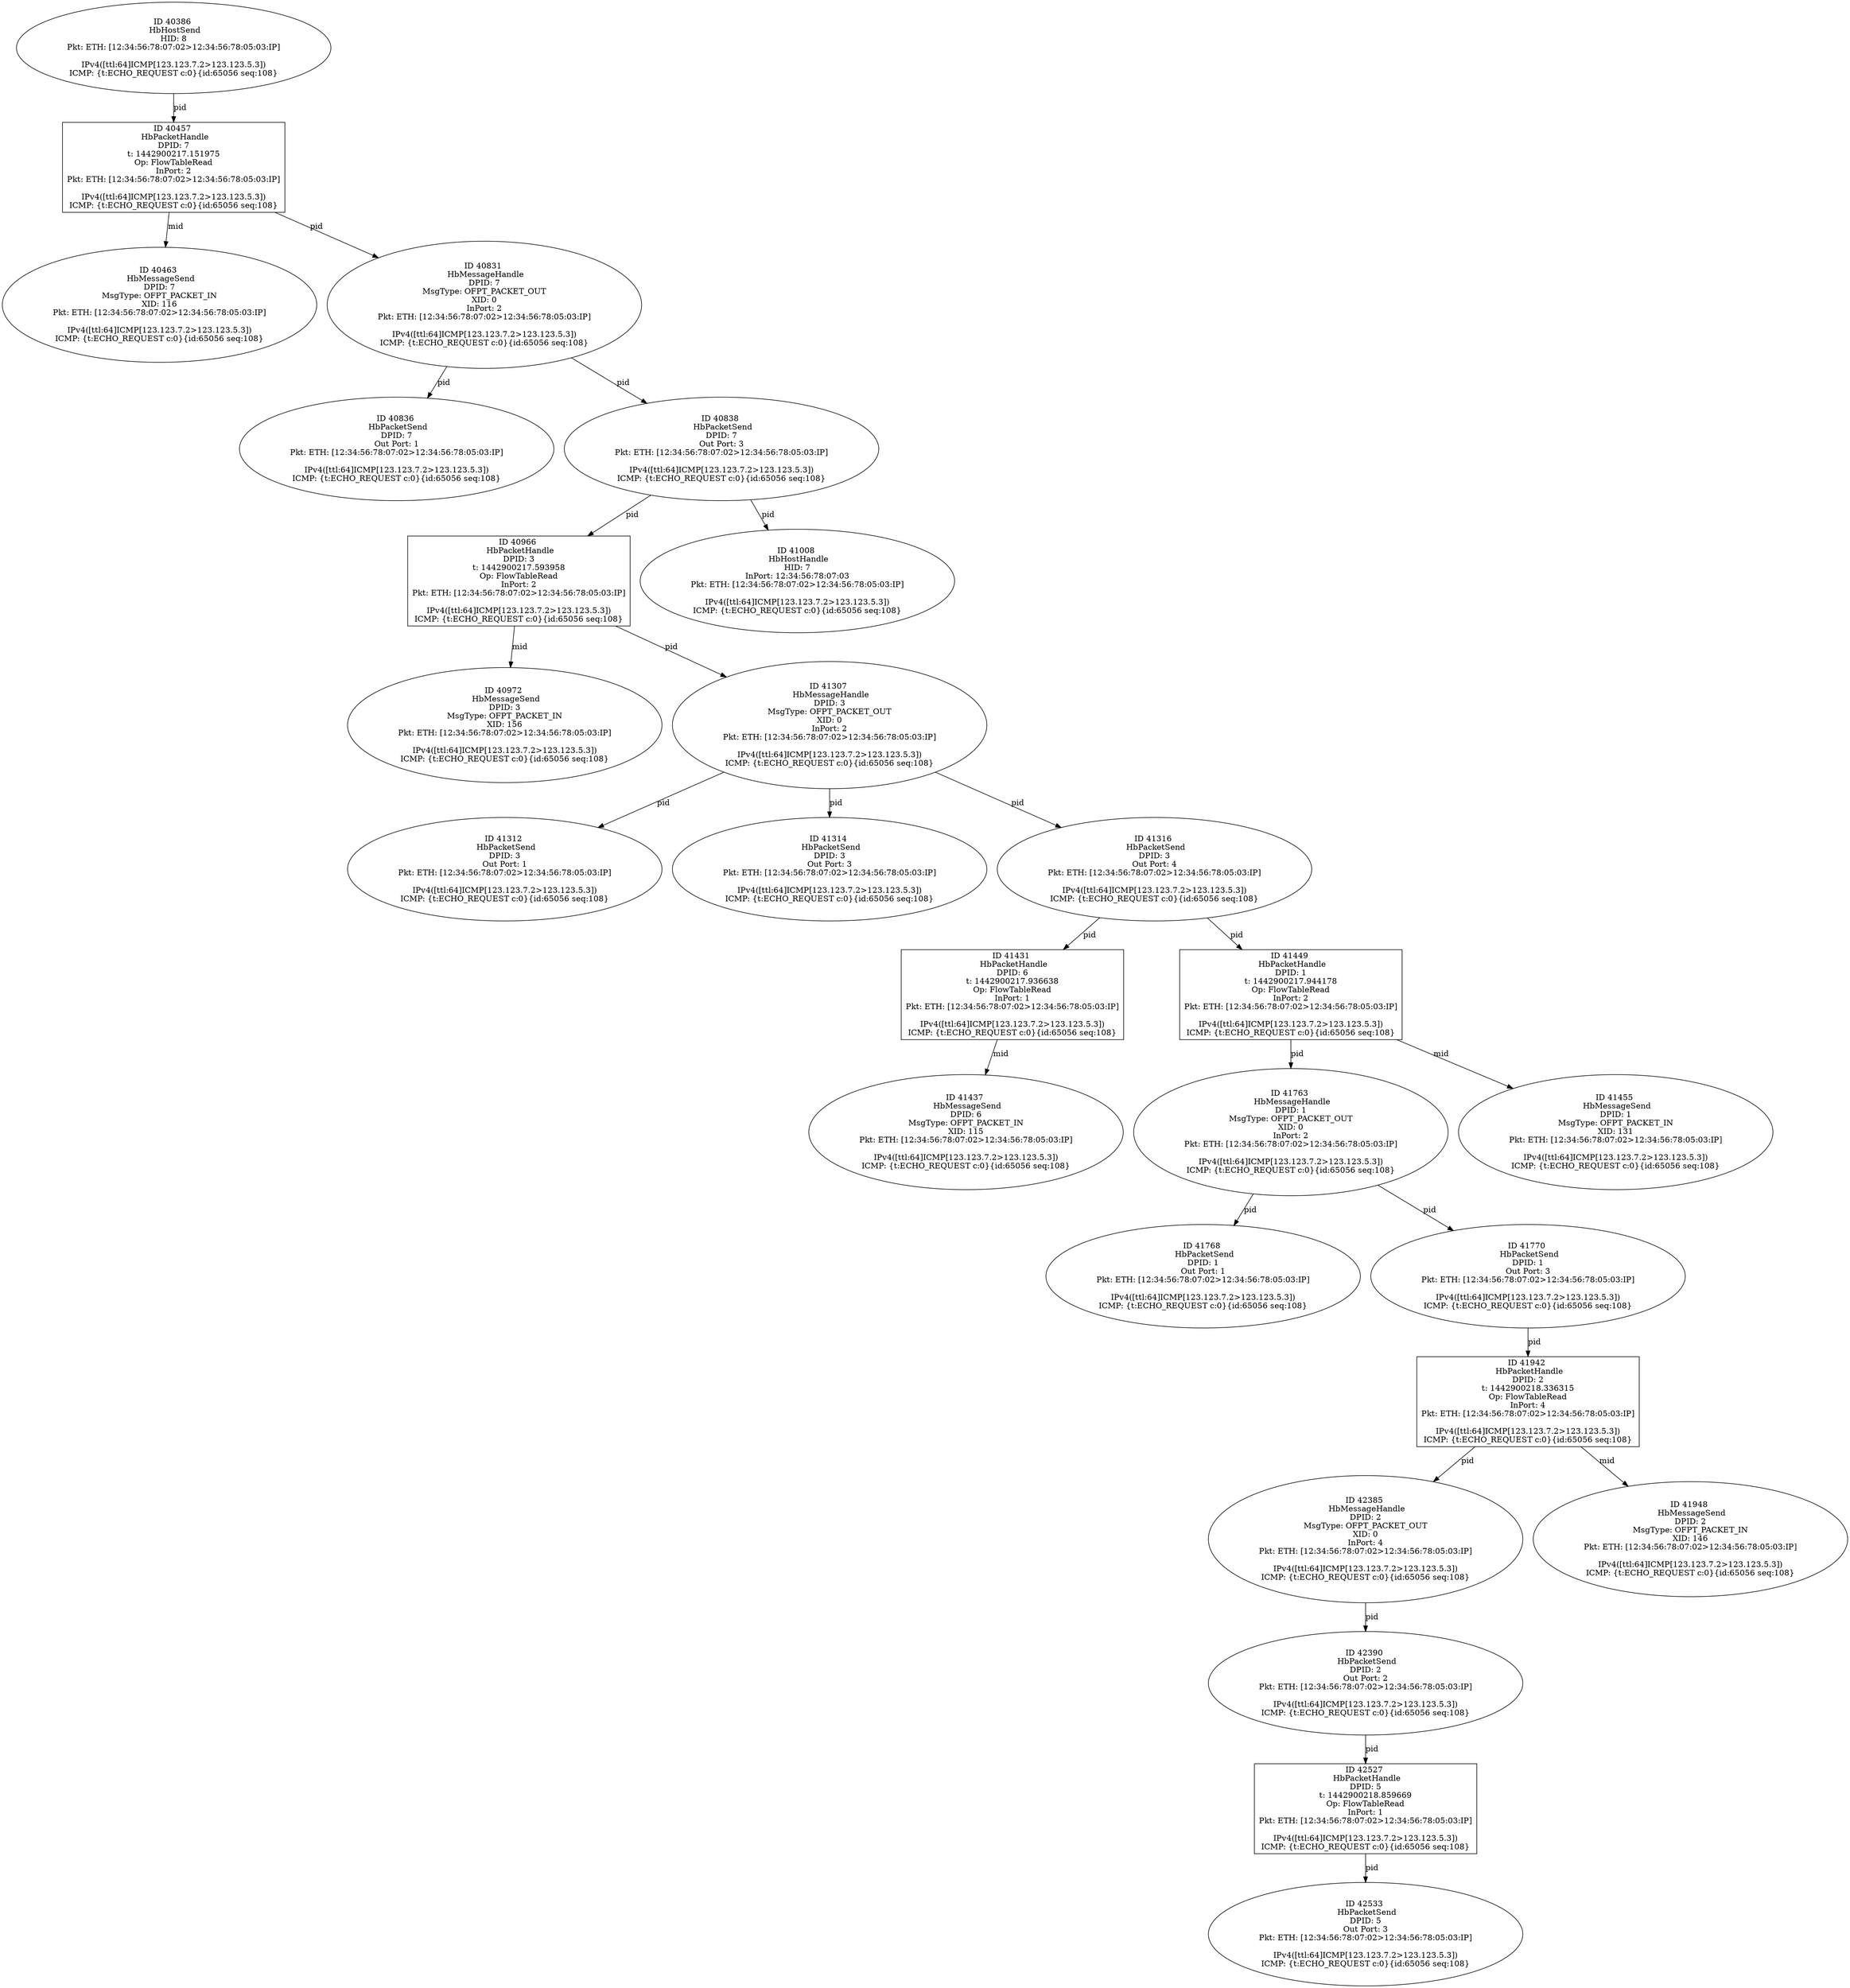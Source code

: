 strict digraph G {
40836 [shape=oval, event=<hb_events.HbPacketSend object at 0x11096f310>, label="ID 40836 
 HbPacketSend
DPID: 7
Out Port: 1
Pkt: ETH: [12:34:56:78:07:02>12:34:56:78:05:03:IP]

IPv4([ttl:64]ICMP[123.123.7.2>123.123.5.3])
ICMP: {t:ECHO_REQUEST c:0}{id:65056 seq:108}"];
40838 [shape=oval, event=<hb_events.HbPacketSend object at 0x11096f550>, label="ID 40838 
 HbPacketSend
DPID: 7
Out Port: 3
Pkt: ETH: [12:34:56:78:07:02>12:34:56:78:05:03:IP]

IPv4([ttl:64]ICMP[123.123.7.2>123.123.5.3])
ICMP: {t:ECHO_REQUEST c:0}{id:65056 seq:108}"];
40457 [shape=box, event=<hb_events.HbPacketHandle object at 0x1108d8a90>, label="ID 40457 
 HbPacketHandle
DPID: 7
t: 1442900217.151975
Op: FlowTableRead
InPort: 2
Pkt: ETH: [12:34:56:78:07:02>12:34:56:78:05:03:IP]

IPv4([ttl:64]ICMP[123.123.7.2>123.123.5.3])
ICMP: {t:ECHO_REQUEST c:0}{id:65056 seq:108}"];
40972 [shape=oval, event=<hb_events.HbMessageSend object at 0x11099b110>, label="ID 40972 
 HbMessageSend
DPID: 3
MsgType: OFPT_PACKET_IN
XID: 156
Pkt: ETH: [12:34:56:78:07:02>12:34:56:78:05:03:IP]

IPv4([ttl:64]ICMP[123.123.7.2>123.123.5.3])
ICMP: {t:ECHO_REQUEST c:0}{id:65056 seq:108}"];
40463 [shape=oval, event=<hb_events.HbMessageSend object at 0x1108e1210>, label="ID 40463 
 HbMessageSend
DPID: 7
MsgType: OFPT_PACKET_IN
XID: 116
Pkt: ETH: [12:34:56:78:07:02>12:34:56:78:05:03:IP]

IPv4([ttl:64]ICMP[123.123.7.2>123.123.5.3])
ICMP: {t:ECHO_REQUEST c:0}{id:65056 seq:108}"];
42385 [shape=oval, event=<hb_events.HbMessageHandle object at 0x110cf3890>, label="ID 42385 
 HbMessageHandle
DPID: 2
MsgType: OFPT_PACKET_OUT
XID: 0
InPort: 4
Pkt: ETH: [12:34:56:78:07:02>12:34:56:78:05:03:IP]

IPv4([ttl:64]ICMP[123.123.7.2>123.123.5.3])
ICMP: {t:ECHO_REQUEST c:0}{id:65056 seq:108}"];
42390 [shape=oval, event=<hb_events.HbPacketSend object at 0x110cf3d90>, label="ID 42390 
 HbPacketSend
DPID: 2
Out Port: 2
Pkt: ETH: [12:34:56:78:07:02>12:34:56:78:05:03:IP]

IPv4([ttl:64]ICMP[123.123.7.2>123.123.5.3])
ICMP: {t:ECHO_REQUEST c:0}{id:65056 seq:108}"];
42527 [shape=box, event=<hb_events.HbPacketHandle object at 0x110d67410>, label="ID 42527 
 HbPacketHandle
DPID: 5
t: 1442900218.859669
Op: FlowTableRead
InPort: 1
Pkt: ETH: [12:34:56:78:07:02>12:34:56:78:05:03:IP]

IPv4([ttl:64]ICMP[123.123.7.2>123.123.5.3])
ICMP: {t:ECHO_REQUEST c:0}{id:65056 seq:108}"];
41763 [shape=oval, event=<hb_events.HbMessageHandle object at 0x110b14b90>, label="ID 41763 
 HbMessageHandle
DPID: 1
MsgType: OFPT_PACKET_OUT
XID: 0
InPort: 2
Pkt: ETH: [12:34:56:78:07:02>12:34:56:78:05:03:IP]

IPv4([ttl:64]ICMP[123.123.7.2>123.123.5.3])
ICMP: {t:ECHO_REQUEST c:0}{id:65056 seq:108}"];
40966 [shape=box, event=<hb_events.HbPacketHandle object at 0x110994990>, label="ID 40966 
 HbPacketHandle
DPID: 3
t: 1442900217.593958
Op: FlowTableRead
InPort: 2
Pkt: ETH: [12:34:56:78:07:02>12:34:56:78:05:03:IP]

IPv4([ttl:64]ICMP[123.123.7.2>123.123.5.3])
ICMP: {t:ECHO_REQUEST c:0}{id:65056 seq:108}"];
41768 [shape=oval, event=<hb_events.HbPacketSend object at 0x110b21510>, label="ID 41768 
 HbPacketSend
DPID: 1
Out Port: 1
Pkt: ETH: [12:34:56:78:07:02>12:34:56:78:05:03:IP]

IPv4([ttl:64]ICMP[123.123.7.2>123.123.5.3])
ICMP: {t:ECHO_REQUEST c:0}{id:65056 seq:108}"];
41770 [shape=oval, event=<hb_events.HbPacketSend object at 0x110b21590>, label="ID 41770 
 HbPacketSend
DPID: 1
Out Port: 3
Pkt: ETH: [12:34:56:78:07:02>12:34:56:78:05:03:IP]

IPv4([ttl:64]ICMP[123.123.7.2>123.123.5.3])
ICMP: {t:ECHO_REQUEST c:0}{id:65056 seq:108}"];
41008 [shape=oval, event=<hb_events.HbHostHandle object at 0x1109aaad0>, label="ID 41008 
 HbHostHandle
HID: 7
InPort: 12:34:56:78:07:03
Pkt: ETH: [12:34:56:78:07:02>12:34:56:78:05:03:IP]

IPv4([ttl:64]ICMP[123.123.7.2>123.123.5.3])
ICMP: {t:ECHO_REQUEST c:0}{id:65056 seq:108}"];
40386 [shape=oval, event=<hb_events.HbHostSend object at 0x1108cc690>, label="ID 40386 
 HbHostSend
HID: 8
Pkt: ETH: [12:34:56:78:07:02>12:34:56:78:05:03:IP]

IPv4([ttl:64]ICMP[123.123.7.2>123.123.5.3])
ICMP: {t:ECHO_REQUEST c:0}{id:65056 seq:108}"];
41942 [shape=box, event=<hb_events.HbPacketHandle object at 0x110b89b50>, label="ID 41942 
 HbPacketHandle
DPID: 2
t: 1442900218.336315
Op: FlowTableRead
InPort: 4
Pkt: ETH: [12:34:56:78:07:02>12:34:56:78:05:03:IP]

IPv4([ttl:64]ICMP[123.123.7.2>123.123.5.3])
ICMP: {t:ECHO_REQUEST c:0}{id:65056 seq:108}"];
41431 [shape=box, event=<hb_events.HbPacketHandle object at 0x110a62590>, label="ID 41431 
 HbPacketHandle
DPID: 6
t: 1442900217.936638
Op: FlowTableRead
InPort: 1
Pkt: ETH: [12:34:56:78:07:02>12:34:56:78:05:03:IP]

IPv4([ttl:64]ICMP[123.123.7.2>123.123.5.3])
ICMP: {t:ECHO_REQUEST c:0}{id:65056 seq:108}"];
41307 [shape=oval, event=<hb_events.HbMessageHandle object at 0x110a2f690>, label="ID 41307 
 HbMessageHandle
DPID: 3
MsgType: OFPT_PACKET_OUT
XID: 0
InPort: 2
Pkt: ETH: [12:34:56:78:07:02>12:34:56:78:05:03:IP]

IPv4([ttl:64]ICMP[123.123.7.2>123.123.5.3])
ICMP: {t:ECHO_REQUEST c:0}{id:65056 seq:108}"];
41948 [shape=oval, event=<hb_events.HbMessageSend object at 0x110b97c10>, label="ID 41948 
 HbMessageSend
DPID: 2
MsgType: OFPT_PACKET_IN
XID: 146
Pkt: ETH: [12:34:56:78:07:02>12:34:56:78:05:03:IP]

IPv4([ttl:64]ICMP[123.123.7.2>123.123.5.3])
ICMP: {t:ECHO_REQUEST c:0}{id:65056 seq:108}"];
41437 [shape=oval, event=<hb_events.HbMessageSend object at 0x110a62d50>, label="ID 41437 
 HbMessageSend
DPID: 6
MsgType: OFPT_PACKET_IN
XID: 115
Pkt: ETH: [12:34:56:78:07:02>12:34:56:78:05:03:IP]

IPv4([ttl:64]ICMP[123.123.7.2>123.123.5.3])
ICMP: {t:ECHO_REQUEST c:0}{id:65056 seq:108}"];
42533 [shape=oval, event=<hb_events.HbPacketSend object at 0x110d74b10>, label="ID 42533 
 HbPacketSend
DPID: 5
Out Port: 3
Pkt: ETH: [12:34:56:78:07:02>12:34:56:78:05:03:IP]

IPv4([ttl:64]ICMP[123.123.7.2>123.123.5.3])
ICMP: {t:ECHO_REQUEST c:0}{id:65056 seq:108}"];
41312 [shape=oval, event=<hb_events.HbPacketSend object at 0x110a2fb90>, label="ID 41312 
 HbPacketSend
DPID: 3
Out Port: 1
Pkt: ETH: [12:34:56:78:07:02>12:34:56:78:05:03:IP]

IPv4([ttl:64]ICMP[123.123.7.2>123.123.5.3])
ICMP: {t:ECHO_REQUEST c:0}{id:65056 seq:108}"];
41314 [shape=oval, event=<hb_events.HbPacketSend object at 0x110a2fdd0>, label="ID 41314 
 HbPacketSend
DPID: 3
Out Port: 3
Pkt: ETH: [12:34:56:78:07:02>12:34:56:78:05:03:IP]

IPv4([ttl:64]ICMP[123.123.7.2>123.123.5.3])
ICMP: {t:ECHO_REQUEST c:0}{id:65056 seq:108}"];
41316 [shape=oval, event=<hb_events.HbPacketSend object at 0x110a33050>, label="ID 41316 
 HbPacketSend
DPID: 3
Out Port: 4
Pkt: ETH: [12:34:56:78:07:02>12:34:56:78:05:03:IP]

IPv4([ttl:64]ICMP[123.123.7.2>123.123.5.3])
ICMP: {t:ECHO_REQUEST c:0}{id:65056 seq:108}"];
41449 [shape=box, event=<hb_events.HbPacketHandle object at 0x110a6abd0>, label="ID 41449 
 HbPacketHandle
DPID: 1
t: 1442900217.944178
Op: FlowTableRead
InPort: 2
Pkt: ETH: [12:34:56:78:07:02>12:34:56:78:05:03:IP]

IPv4([ttl:64]ICMP[123.123.7.2>123.123.5.3])
ICMP: {t:ECHO_REQUEST c:0}{id:65056 seq:108}"];
41455 [shape=oval, event=<hb_events.HbMessageSend object at 0x110a71ad0>, label="ID 41455 
 HbMessageSend
DPID: 1
MsgType: OFPT_PACKET_IN
XID: 131
Pkt: ETH: [12:34:56:78:07:02>12:34:56:78:05:03:IP]

IPv4([ttl:64]ICMP[123.123.7.2>123.123.5.3])
ICMP: {t:ECHO_REQUEST c:0}{id:65056 seq:108}"];
40831 [shape=oval, event=<hb_events.HbMessageHandle object at 0x110968dd0>, label="ID 40831 
 HbMessageHandle
DPID: 7
MsgType: OFPT_PACKET_OUT
XID: 0
InPort: 2
Pkt: ETH: [12:34:56:78:07:02>12:34:56:78:05:03:IP]

IPv4([ttl:64]ICMP[123.123.7.2>123.123.5.3])
ICMP: {t:ECHO_REQUEST c:0}{id:65056 seq:108}"];
40966 -> 41307  [rel=pid, label=pid];
40966 -> 40972  [rel=mid, label=mid];
40457 -> 40831  [rel=pid, label=pid];
40457 -> 40463  [rel=mid, label=mid];
42385 -> 42390  [rel=pid, label=pid];
42390 -> 42527  [rel=pid, label=pid];
42527 -> 42533  [rel=pid, label=pid];
41763 -> 41768  [rel=pid, label=pid];
41763 -> 41770  [rel=pid, label=pid];
40838 -> 41008  [rel=pid, label=pid];
40838 -> 40966  [rel=pid, label=pid];
41770 -> 41942  [rel=pid, label=pid];
40386 -> 40457  [rel=pid, label=pid];
41942 -> 42385  [rel=pid, label=pid];
41942 -> 41948  [rel=mid, label=mid];
41431 -> 41437  [rel=mid, label=mid];
41307 -> 41312  [rel=pid, label=pid];
41307 -> 41314  [rel=pid, label=pid];
41307 -> 41316  [rel=pid, label=pid];
41316 -> 41449  [rel=pid, label=pid];
41316 -> 41431  [rel=pid, label=pid];
41449 -> 41763  [rel=pid, label=pid];
41449 -> 41455  [rel=mid, label=mid];
40831 -> 40836  [rel=pid, label=pid];
40831 -> 40838  [rel=pid, label=pid];
}
